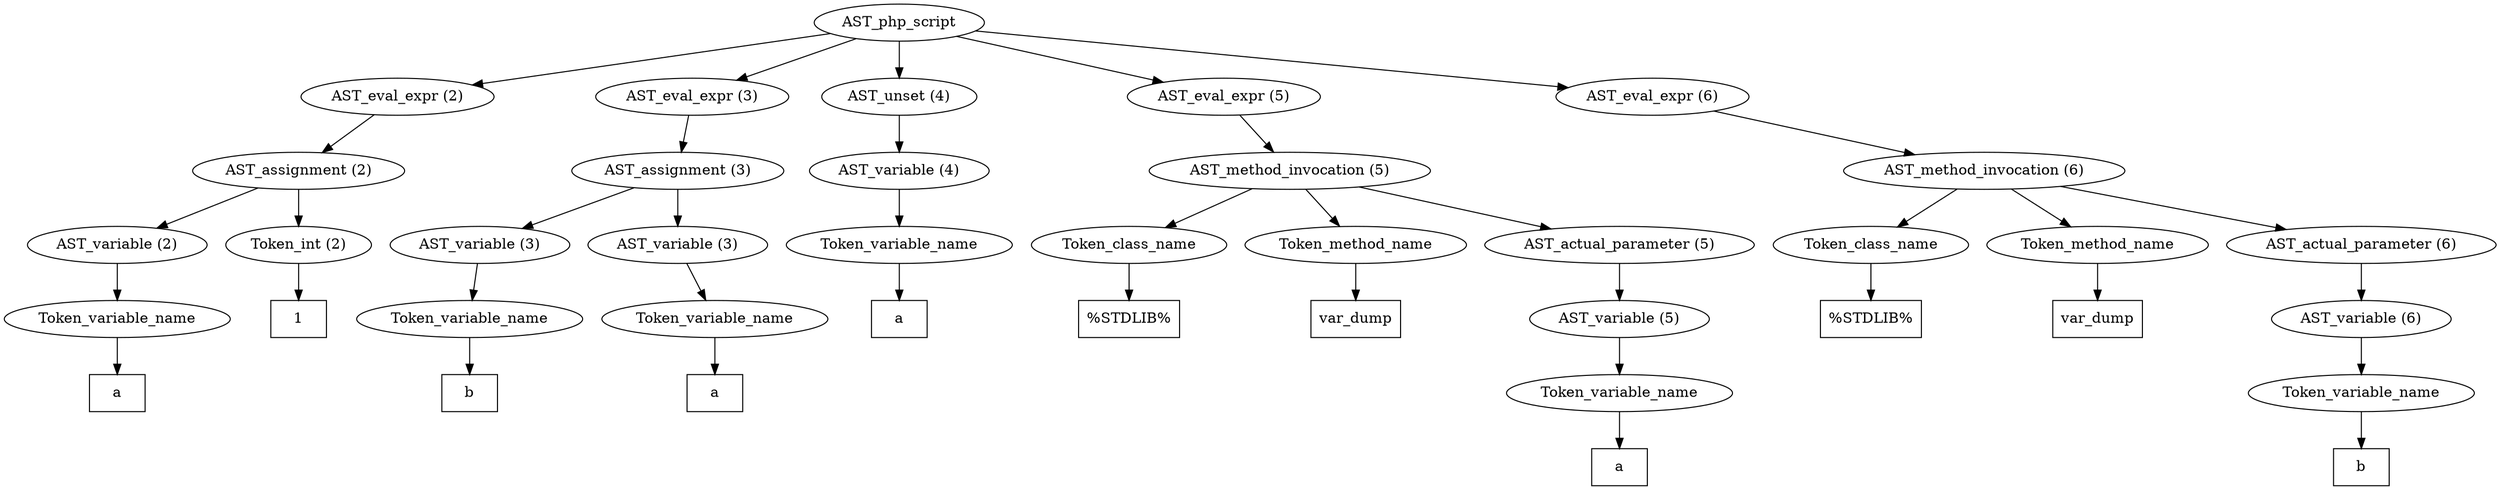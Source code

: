 /*
 * AST in dot format generated by phc -- the PHP compiler
 */

digraph AST {
node_0 [label="AST_php_script"];
node_1 [label="AST_eval_expr (2)"];
node_2 [label="AST_assignment (2)"];
node_3 [label="AST_variable (2)"];
node_4 [label="Token_variable_name"];
node_5 [label="a", shape=box]
node_4 -> node_5;
node_3 -> node_4;
node_6 [label="Token_int (2)"];
node_7 [label="1", shape=box]
node_6 -> node_7;
node_2 -> node_6;
node_2 -> node_3;
node_1 -> node_2;
node_8 [label="AST_eval_expr (3)"];
node_9 [label="AST_assignment (3)"];
node_10 [label="AST_variable (3)"];
node_11 [label="Token_variable_name"];
node_12 [label="b", shape=box]
node_11 -> node_12;
node_10 -> node_11;
node_13 [label="AST_variable (3)"];
node_14 [label="Token_variable_name"];
node_15 [label="a", shape=box]
node_14 -> node_15;
node_13 -> node_14;
node_9 -> node_13;
node_9 -> node_10;
node_8 -> node_9;
node_16 [label="AST_unset (4)"];
node_17 [label="AST_variable (4)"];
node_18 [label="Token_variable_name"];
node_19 [label="a", shape=box]
node_18 -> node_19;
node_17 -> node_18;
node_16 -> node_17;
node_20 [label="AST_eval_expr (5)"];
node_21 [label="AST_method_invocation (5)"];
node_22 [label="Token_class_name"];
node_23 [label="%STDLIB%", shape=box]
node_22 -> node_23;
node_24 [label="Token_method_name"];
node_25 [label="var_dump", shape=box]
node_24 -> node_25;
node_26 [label="AST_actual_parameter (5)"];
node_27 [label="AST_variable (5)"];
node_28 [label="Token_variable_name"];
node_29 [label="a", shape=box]
node_28 -> node_29;
node_27 -> node_28;
node_26 -> node_27;
node_21 -> node_26;
node_21 -> node_24;
node_21 -> node_22;
node_20 -> node_21;
node_30 [label="AST_eval_expr (6)"];
node_31 [label="AST_method_invocation (6)"];
node_32 [label="Token_class_name"];
node_33 [label="%STDLIB%", shape=box]
node_32 -> node_33;
node_34 [label="Token_method_name"];
node_35 [label="var_dump", shape=box]
node_34 -> node_35;
node_36 [label="AST_actual_parameter (6)"];
node_37 [label="AST_variable (6)"];
node_38 [label="Token_variable_name"];
node_39 [label="b", shape=box]
node_38 -> node_39;
node_37 -> node_38;
node_36 -> node_37;
node_31 -> node_36;
node_31 -> node_34;
node_31 -> node_32;
node_30 -> node_31;
node_0 -> node_30;
node_0 -> node_20;
node_0 -> node_16;
node_0 -> node_8;
node_0 -> node_1;
}
